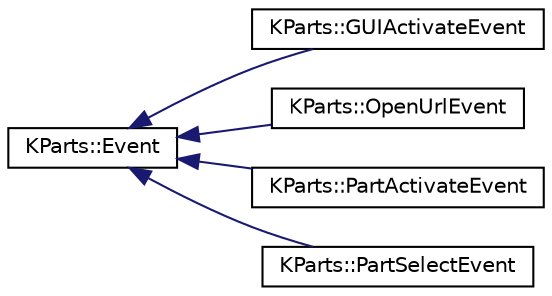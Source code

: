 digraph "Graphical Class Hierarchy"
{
  edge [fontname="Helvetica",fontsize="10",labelfontname="Helvetica",labelfontsize="10"];
  node [fontname="Helvetica",fontsize="10",shape=record];
  rankdir="LR";
  Node0 [label="KParts::Event",height=0.2,width=0.4,color="black", fillcolor="white", style="filled",URL="$classKParts_1_1Event.html",tooltip="Base class for all KParts events. "];
  Node0 -> Node1 [dir="back",color="midnightblue",fontsize="10",style="solid",fontname="Helvetica"];
  Node1 [label="KParts::GUIActivateEvent",height=0.2,width=0.4,color="black", fillcolor="white", style="filled",URL="$classKParts_1_1GUIActivateEvent.html",tooltip="This event is sent to a Part when its GUI has been activated or deactivated. "];
  Node0 -> Node2 [dir="back",color="midnightblue",fontsize="10",style="solid",fontname="Helvetica"];
  Node2 [label="KParts::OpenUrlEvent",height=0.2,width=0.4,color="black", fillcolor="white", style="filled",URL="$classKParts_1_1OpenUrlEvent.html",tooltip="The KParts::OpenUrlEvent event informs that a given part has opened a given URL. "];
  Node0 -> Node3 [dir="back",color="midnightblue",fontsize="10",style="solid",fontname="Helvetica"];
  Node3 [label="KParts::PartActivateEvent",height=0.2,width=0.4,color="black", fillcolor="white", style="filled",URL="$classKParts_1_1PartActivateEvent.html",tooltip="This event is sent by the part manager when the active part changes. "];
  Node0 -> Node4 [dir="back",color="midnightblue",fontsize="10",style="solid",fontname="Helvetica"];
  Node4 [label="KParts::PartSelectEvent",height=0.2,width=0.4,color="black", fillcolor="white", style="filled",URL="$classKParts_1_1PartSelectEvent.html",tooltip="This event is sent when a part is selected or deselected. "];
}
